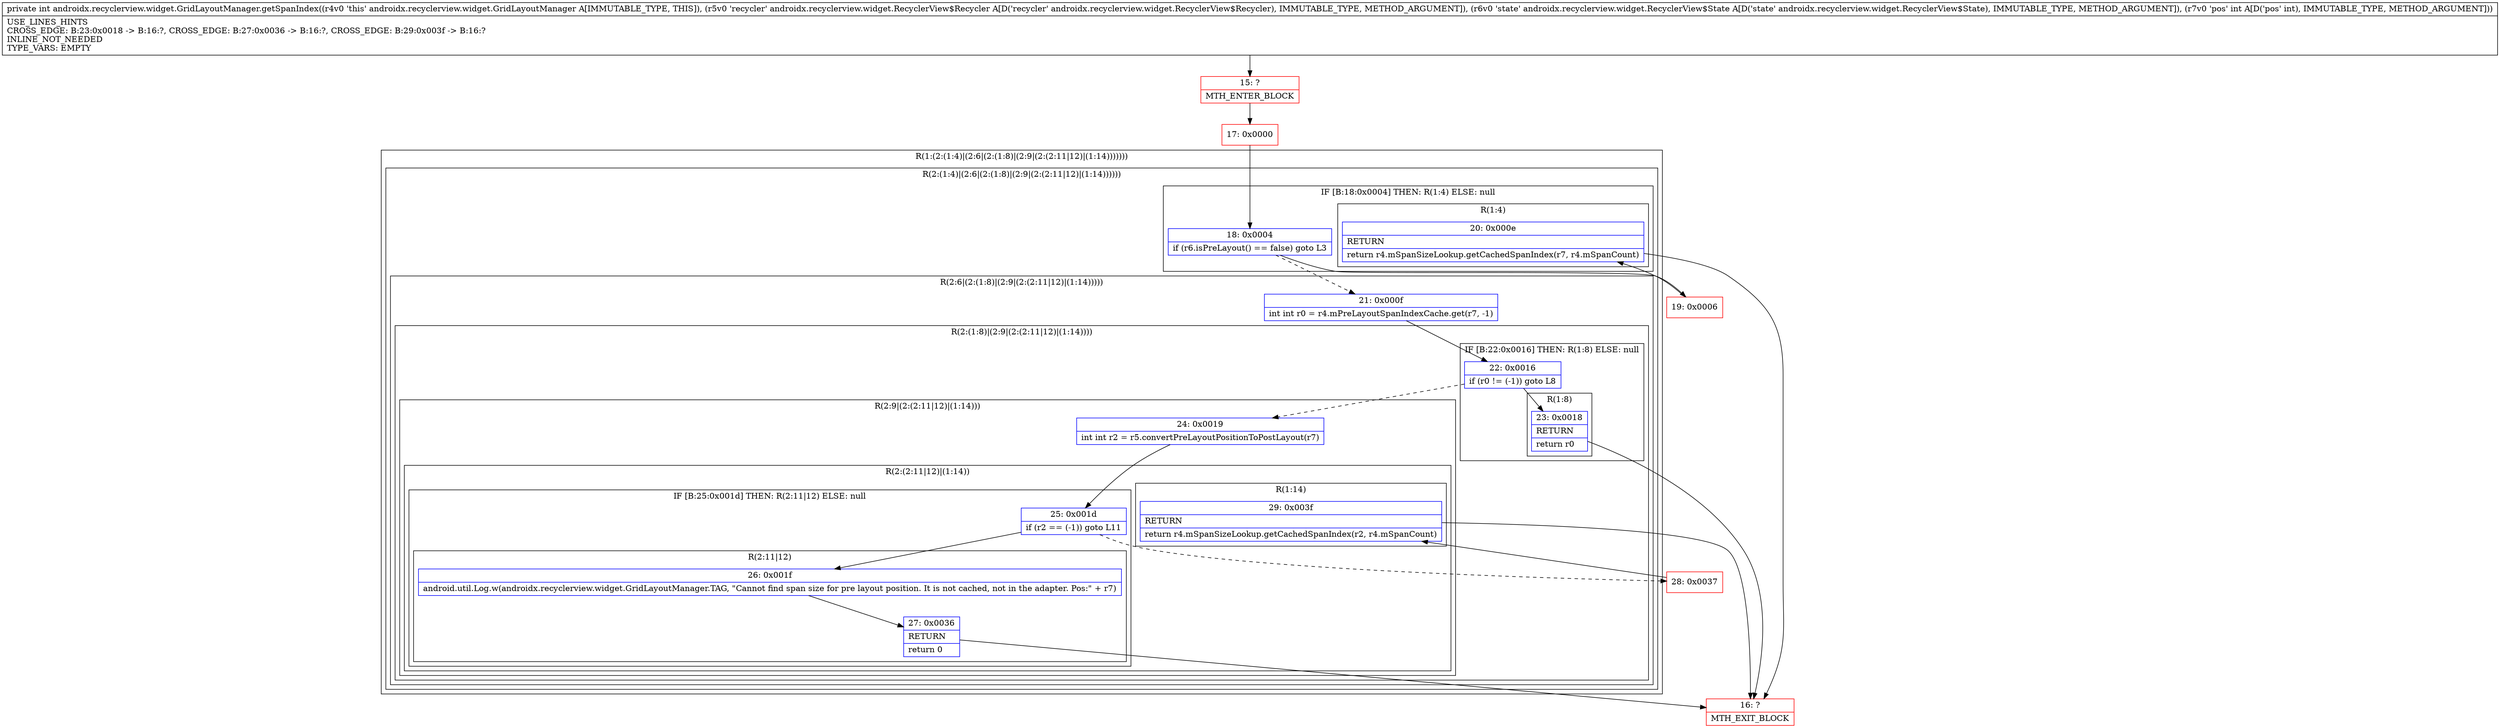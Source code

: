 digraph "CFG forandroidx.recyclerview.widget.GridLayoutManager.getSpanIndex(Landroidx\/recyclerview\/widget\/RecyclerView$Recycler;Landroidx\/recyclerview\/widget\/RecyclerView$State;I)I" {
subgraph cluster_Region_831655798 {
label = "R(1:(2:(1:4)|(2:6|(2:(1:8)|(2:9|(2:(2:11|12)|(1:14)))))))";
node [shape=record,color=blue];
subgraph cluster_Region_2118354959 {
label = "R(2:(1:4)|(2:6|(2:(1:8)|(2:9|(2:(2:11|12)|(1:14))))))";
node [shape=record,color=blue];
subgraph cluster_IfRegion_1734604638 {
label = "IF [B:18:0x0004] THEN: R(1:4) ELSE: null";
node [shape=record,color=blue];
Node_18 [shape=record,label="{18\:\ 0x0004|if (r6.isPreLayout() == false) goto L3\l}"];
subgraph cluster_Region_1135652645 {
label = "R(1:4)";
node [shape=record,color=blue];
Node_20 [shape=record,label="{20\:\ 0x000e|RETURN\l|return r4.mSpanSizeLookup.getCachedSpanIndex(r7, r4.mSpanCount)\l}"];
}
}
subgraph cluster_Region_622801873 {
label = "R(2:6|(2:(1:8)|(2:9|(2:(2:11|12)|(1:14)))))";
node [shape=record,color=blue];
Node_21 [shape=record,label="{21\:\ 0x000f|int int r0 = r4.mPreLayoutSpanIndexCache.get(r7, \-1)\l}"];
subgraph cluster_Region_1652093338 {
label = "R(2:(1:8)|(2:9|(2:(2:11|12)|(1:14))))";
node [shape=record,color=blue];
subgraph cluster_IfRegion_957453952 {
label = "IF [B:22:0x0016] THEN: R(1:8) ELSE: null";
node [shape=record,color=blue];
Node_22 [shape=record,label="{22\:\ 0x0016|if (r0 != (\-1)) goto L8\l}"];
subgraph cluster_Region_1178678688 {
label = "R(1:8)";
node [shape=record,color=blue];
Node_23 [shape=record,label="{23\:\ 0x0018|RETURN\l|return r0\l}"];
}
}
subgraph cluster_Region_918263275 {
label = "R(2:9|(2:(2:11|12)|(1:14)))";
node [shape=record,color=blue];
Node_24 [shape=record,label="{24\:\ 0x0019|int int r2 = r5.convertPreLayoutPositionToPostLayout(r7)\l}"];
subgraph cluster_Region_1642026 {
label = "R(2:(2:11|12)|(1:14))";
node [shape=record,color=blue];
subgraph cluster_IfRegion_1793501526 {
label = "IF [B:25:0x001d] THEN: R(2:11|12) ELSE: null";
node [shape=record,color=blue];
Node_25 [shape=record,label="{25\:\ 0x001d|if (r2 == (\-1)) goto L11\l}"];
subgraph cluster_Region_2025377904 {
label = "R(2:11|12)";
node [shape=record,color=blue];
Node_26 [shape=record,label="{26\:\ 0x001f|android.util.Log.w(androidx.recyclerview.widget.GridLayoutManager.TAG, \"Cannot find span size for pre layout position. It is not cached, not in the adapter. Pos:\" + r7)\l}"];
Node_27 [shape=record,label="{27\:\ 0x0036|RETURN\l|return 0\l}"];
}
}
subgraph cluster_Region_1601603356 {
label = "R(1:14)";
node [shape=record,color=blue];
Node_29 [shape=record,label="{29\:\ 0x003f|RETURN\l|return r4.mSpanSizeLookup.getCachedSpanIndex(r2, r4.mSpanCount)\l}"];
}
}
}
}
}
}
}
Node_15 [shape=record,color=red,label="{15\:\ ?|MTH_ENTER_BLOCK\l}"];
Node_17 [shape=record,color=red,label="{17\:\ 0x0000}"];
Node_19 [shape=record,color=red,label="{19\:\ 0x0006}"];
Node_16 [shape=record,color=red,label="{16\:\ ?|MTH_EXIT_BLOCK\l}"];
Node_28 [shape=record,color=red,label="{28\:\ 0x0037}"];
MethodNode[shape=record,label="{private int androidx.recyclerview.widget.GridLayoutManager.getSpanIndex((r4v0 'this' androidx.recyclerview.widget.GridLayoutManager A[IMMUTABLE_TYPE, THIS]), (r5v0 'recycler' androidx.recyclerview.widget.RecyclerView$Recycler A[D('recycler' androidx.recyclerview.widget.RecyclerView$Recycler), IMMUTABLE_TYPE, METHOD_ARGUMENT]), (r6v0 'state' androidx.recyclerview.widget.RecyclerView$State A[D('state' androidx.recyclerview.widget.RecyclerView$State), IMMUTABLE_TYPE, METHOD_ARGUMENT]), (r7v0 'pos' int A[D('pos' int), IMMUTABLE_TYPE, METHOD_ARGUMENT]))  | USE_LINES_HINTS\lCROSS_EDGE: B:23:0x0018 \-\> B:16:?, CROSS_EDGE: B:27:0x0036 \-\> B:16:?, CROSS_EDGE: B:29:0x003f \-\> B:16:?\lINLINE_NOT_NEEDED\lTYPE_VARS: EMPTY\l}"];
MethodNode -> Node_15;Node_18 -> Node_19;
Node_18 -> Node_21[style=dashed];
Node_20 -> Node_16;
Node_21 -> Node_22;
Node_22 -> Node_23;
Node_22 -> Node_24[style=dashed];
Node_23 -> Node_16;
Node_24 -> Node_25;
Node_25 -> Node_26;
Node_25 -> Node_28[style=dashed];
Node_26 -> Node_27;
Node_27 -> Node_16;
Node_29 -> Node_16;
Node_15 -> Node_17;
Node_17 -> Node_18;
Node_19 -> Node_20;
Node_28 -> Node_29;
}

